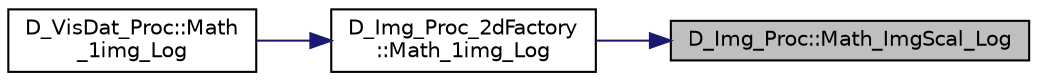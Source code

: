 digraph "D_Img_Proc::Math_ImgScal_Log"
{
 // LATEX_PDF_SIZE
  edge [fontname="Helvetica",fontsize="10",labelfontname="Helvetica",labelfontsize="10"];
  node [fontname="Helvetica",fontsize="10",shape=record];
  rankdir="RL";
  Node1 [label="D_Img_Proc::Math_ImgScal_Log",height=0.2,width=0.4,color="black", fillcolor="grey75", style="filled", fontcolor="black",tooltip=" "];
  Node1 -> Node2 [dir="back",color="midnightblue",fontsize="10",style="solid",fontname="Helvetica"];
  Node2 [label="D_Img_Proc_2dFactory\l::Math_1img_Log",height=0.2,width=0.4,color="black", fillcolor="white", style="filled",URL="$class_d___img___proc__2d_factory.html#a2be710d74bb88bec77fe646c5906624a",tooltip=" "];
  Node2 -> Node3 [dir="back",color="midnightblue",fontsize="10",style="solid",fontname="Helvetica"];
  Node3 [label="D_VisDat_Proc::Math\l_1img_Log",height=0.2,width=0.4,color="black", fillcolor="white", style="filled",URL="$class_d___vis_dat___proc.html#a85c6641fb72b5ea7cda813e40bc23cca",tooltip=" "];
}
